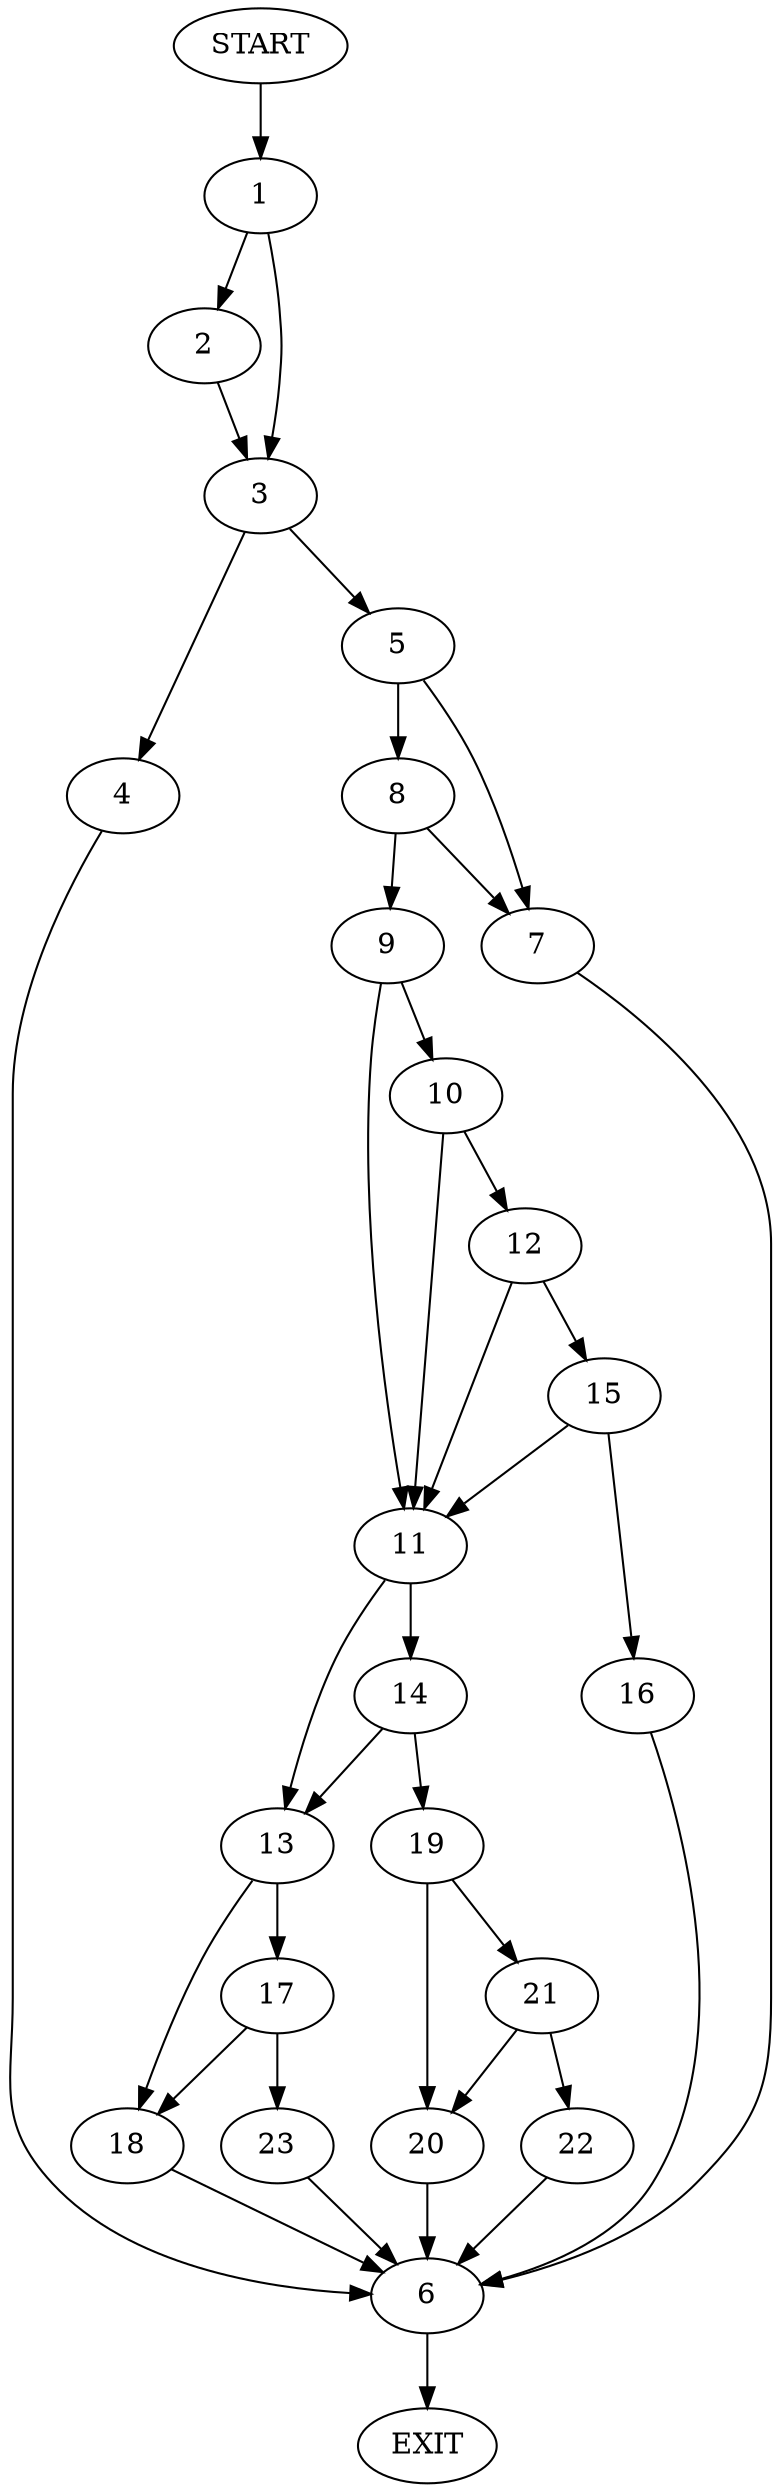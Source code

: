 digraph {
0 [label="START"]
24 [label="EXIT"]
0 -> 1
1 -> 2
1 -> 3
2 -> 3
3 -> 4
3 -> 5
4 -> 6
5 -> 7
5 -> 8
6 -> 24
7 -> 6
8 -> 9
8 -> 7
9 -> 10
9 -> 11
10 -> 12
10 -> 11
11 -> 13
11 -> 14
12 -> 15
12 -> 11
15 -> 16
15 -> 11
16 -> 6
13 -> 17
13 -> 18
14 -> 13
14 -> 19
19 -> 20
19 -> 21
21 -> 20
21 -> 22
20 -> 6
22 -> 6
17 -> 18
17 -> 23
18 -> 6
23 -> 6
}
